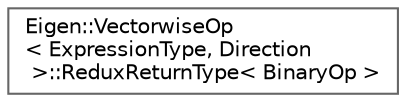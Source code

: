 digraph "Graphical Class Hierarchy"
{
 // LATEX_PDF_SIZE
  bgcolor="transparent";
  edge [fontname=Helvetica,fontsize=10,labelfontname=Helvetica,labelfontsize=10];
  node [fontname=Helvetica,fontsize=10,shape=box,height=0.2,width=0.4];
  rankdir="LR";
  Node0 [id="Node000000",label="Eigen::VectorwiseOp\l\< ExpressionType, Direction\l \>::ReduxReturnType\< BinaryOp \>",height=0.2,width=0.4,color="grey40", fillcolor="white", style="filled",URL="$structEigen_1_1VectorwiseOp_1_1ReduxReturnType.html",tooltip=" "];
}
